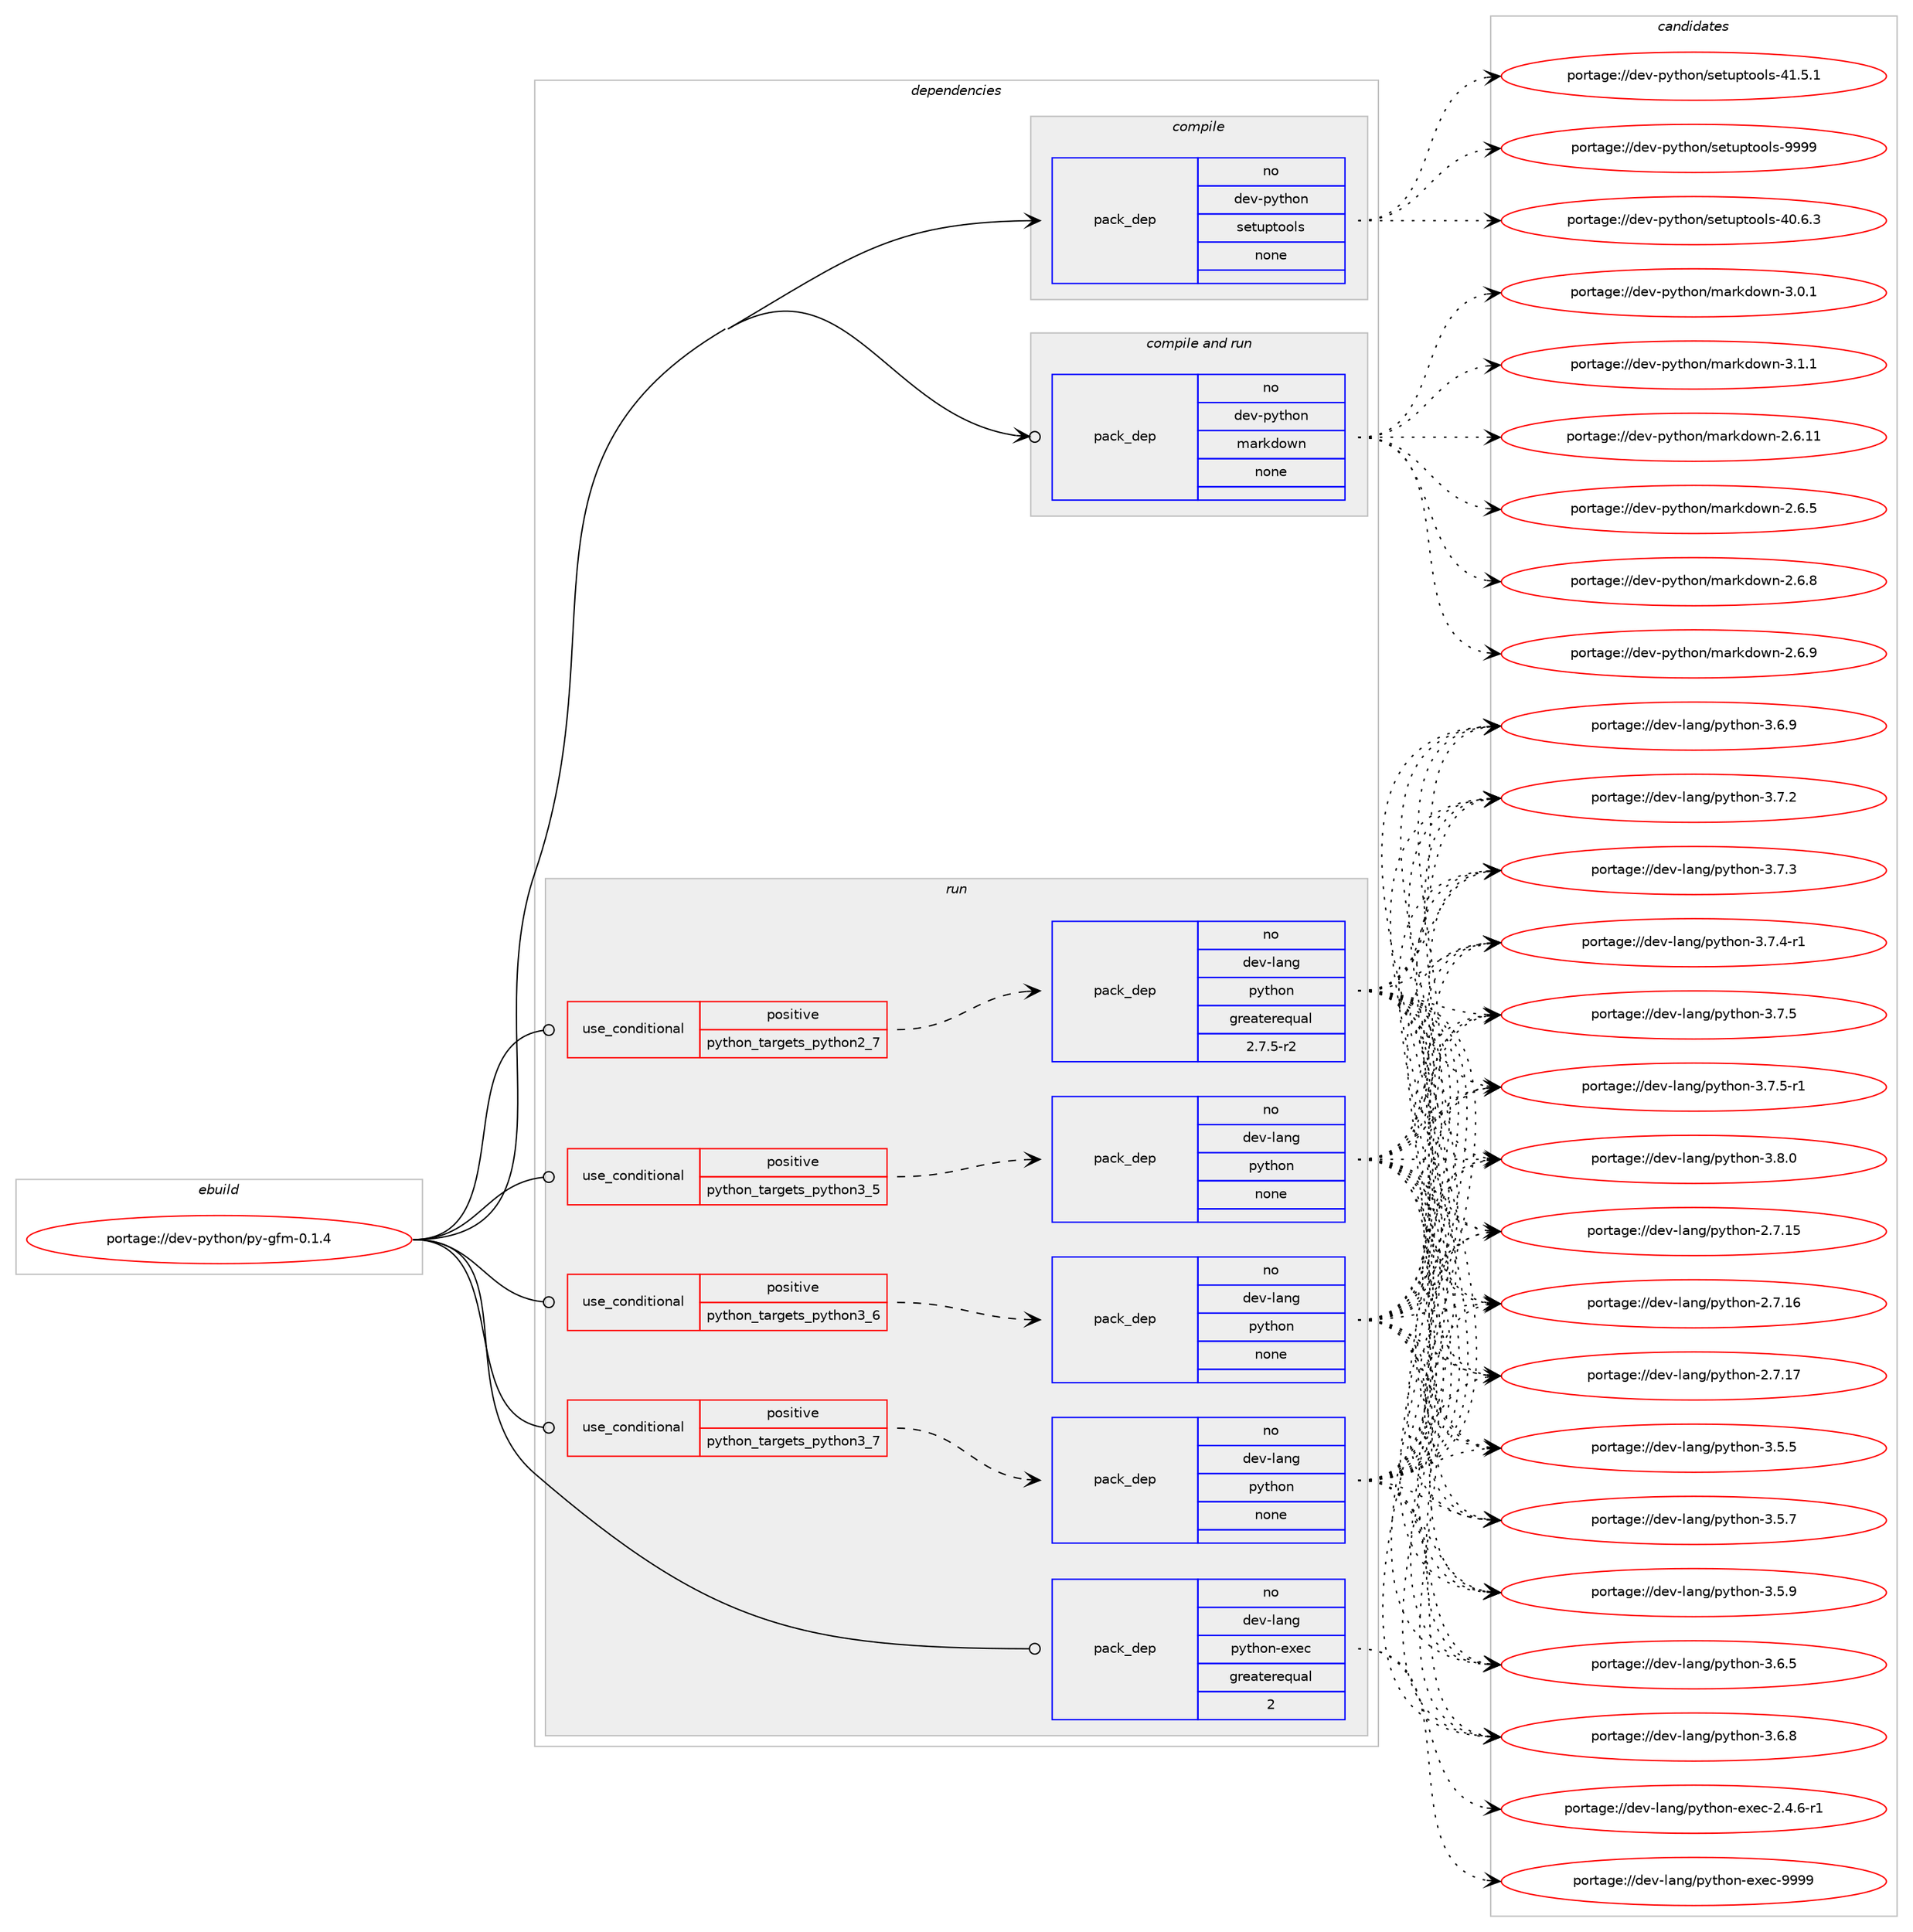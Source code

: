 digraph prolog {

# *************
# Graph options
# *************

newrank=true;
concentrate=true;
compound=true;
graph [rankdir=LR,fontname=Helvetica,fontsize=10,ranksep=1.5];#, ranksep=2.5, nodesep=0.2];
edge  [arrowhead=vee];
node  [fontname=Helvetica,fontsize=10];

# **********
# The ebuild
# **********

subgraph cluster_leftcol {
color=gray;
rank=same;
label=<<i>ebuild</i>>;
id [label="portage://dev-python/py-gfm-0.1.4", color=red, width=4, href="../dev-python/py-gfm-0.1.4.svg"];
}

# ****************
# The dependencies
# ****************

subgraph cluster_midcol {
color=gray;
label=<<i>dependencies</i>>;
subgraph cluster_compile {
fillcolor="#eeeeee";
style=filled;
label=<<i>compile</i>>;
subgraph pack120961 {
dependency158804 [label=<<TABLE BORDER="0" CELLBORDER="1" CELLSPACING="0" CELLPADDING="4" WIDTH="220"><TR><TD ROWSPAN="6" CELLPADDING="30">pack_dep</TD></TR><TR><TD WIDTH="110">no</TD></TR><TR><TD>dev-python</TD></TR><TR><TD>setuptools</TD></TR><TR><TD>none</TD></TR><TR><TD></TD></TR></TABLE>>, shape=none, color=blue];
}
id:e -> dependency158804:w [weight=20,style="solid",arrowhead="vee"];
}
subgraph cluster_compileandrun {
fillcolor="#eeeeee";
style=filled;
label=<<i>compile and run</i>>;
subgraph pack120962 {
dependency158805 [label=<<TABLE BORDER="0" CELLBORDER="1" CELLSPACING="0" CELLPADDING="4" WIDTH="220"><TR><TD ROWSPAN="6" CELLPADDING="30">pack_dep</TD></TR><TR><TD WIDTH="110">no</TD></TR><TR><TD>dev-python</TD></TR><TR><TD>markdown</TD></TR><TR><TD>none</TD></TR><TR><TD></TD></TR></TABLE>>, shape=none, color=blue];
}
id:e -> dependency158805:w [weight=20,style="solid",arrowhead="odotvee"];
}
subgraph cluster_run {
fillcolor="#eeeeee";
style=filled;
label=<<i>run</i>>;
subgraph cond34478 {
dependency158806 [label=<<TABLE BORDER="0" CELLBORDER="1" CELLSPACING="0" CELLPADDING="4"><TR><TD ROWSPAN="3" CELLPADDING="10">use_conditional</TD></TR><TR><TD>positive</TD></TR><TR><TD>python_targets_python2_7</TD></TR></TABLE>>, shape=none, color=red];
subgraph pack120963 {
dependency158807 [label=<<TABLE BORDER="0" CELLBORDER="1" CELLSPACING="0" CELLPADDING="4" WIDTH="220"><TR><TD ROWSPAN="6" CELLPADDING="30">pack_dep</TD></TR><TR><TD WIDTH="110">no</TD></TR><TR><TD>dev-lang</TD></TR><TR><TD>python</TD></TR><TR><TD>greaterequal</TD></TR><TR><TD>2.7.5-r2</TD></TR></TABLE>>, shape=none, color=blue];
}
dependency158806:e -> dependency158807:w [weight=20,style="dashed",arrowhead="vee"];
}
id:e -> dependency158806:w [weight=20,style="solid",arrowhead="odot"];
subgraph cond34479 {
dependency158808 [label=<<TABLE BORDER="0" CELLBORDER="1" CELLSPACING="0" CELLPADDING="4"><TR><TD ROWSPAN="3" CELLPADDING="10">use_conditional</TD></TR><TR><TD>positive</TD></TR><TR><TD>python_targets_python3_5</TD></TR></TABLE>>, shape=none, color=red];
subgraph pack120964 {
dependency158809 [label=<<TABLE BORDER="0" CELLBORDER="1" CELLSPACING="0" CELLPADDING="4" WIDTH="220"><TR><TD ROWSPAN="6" CELLPADDING="30">pack_dep</TD></TR><TR><TD WIDTH="110">no</TD></TR><TR><TD>dev-lang</TD></TR><TR><TD>python</TD></TR><TR><TD>none</TD></TR><TR><TD></TD></TR></TABLE>>, shape=none, color=blue];
}
dependency158808:e -> dependency158809:w [weight=20,style="dashed",arrowhead="vee"];
}
id:e -> dependency158808:w [weight=20,style="solid",arrowhead="odot"];
subgraph cond34480 {
dependency158810 [label=<<TABLE BORDER="0" CELLBORDER="1" CELLSPACING="0" CELLPADDING="4"><TR><TD ROWSPAN="3" CELLPADDING="10">use_conditional</TD></TR><TR><TD>positive</TD></TR><TR><TD>python_targets_python3_6</TD></TR></TABLE>>, shape=none, color=red];
subgraph pack120965 {
dependency158811 [label=<<TABLE BORDER="0" CELLBORDER="1" CELLSPACING="0" CELLPADDING="4" WIDTH="220"><TR><TD ROWSPAN="6" CELLPADDING="30">pack_dep</TD></TR><TR><TD WIDTH="110">no</TD></TR><TR><TD>dev-lang</TD></TR><TR><TD>python</TD></TR><TR><TD>none</TD></TR><TR><TD></TD></TR></TABLE>>, shape=none, color=blue];
}
dependency158810:e -> dependency158811:w [weight=20,style="dashed",arrowhead="vee"];
}
id:e -> dependency158810:w [weight=20,style="solid",arrowhead="odot"];
subgraph cond34481 {
dependency158812 [label=<<TABLE BORDER="0" CELLBORDER="1" CELLSPACING="0" CELLPADDING="4"><TR><TD ROWSPAN="3" CELLPADDING="10">use_conditional</TD></TR><TR><TD>positive</TD></TR><TR><TD>python_targets_python3_7</TD></TR></TABLE>>, shape=none, color=red];
subgraph pack120966 {
dependency158813 [label=<<TABLE BORDER="0" CELLBORDER="1" CELLSPACING="0" CELLPADDING="4" WIDTH="220"><TR><TD ROWSPAN="6" CELLPADDING="30">pack_dep</TD></TR><TR><TD WIDTH="110">no</TD></TR><TR><TD>dev-lang</TD></TR><TR><TD>python</TD></TR><TR><TD>none</TD></TR><TR><TD></TD></TR></TABLE>>, shape=none, color=blue];
}
dependency158812:e -> dependency158813:w [weight=20,style="dashed",arrowhead="vee"];
}
id:e -> dependency158812:w [weight=20,style="solid",arrowhead="odot"];
subgraph pack120967 {
dependency158814 [label=<<TABLE BORDER="0" CELLBORDER="1" CELLSPACING="0" CELLPADDING="4" WIDTH="220"><TR><TD ROWSPAN="6" CELLPADDING="30">pack_dep</TD></TR><TR><TD WIDTH="110">no</TD></TR><TR><TD>dev-lang</TD></TR><TR><TD>python-exec</TD></TR><TR><TD>greaterequal</TD></TR><TR><TD>2</TD></TR></TABLE>>, shape=none, color=blue];
}
id:e -> dependency158814:w [weight=20,style="solid",arrowhead="odot"];
}
}

# **************
# The candidates
# **************

subgraph cluster_choices {
rank=same;
color=gray;
label=<<i>candidates</i>>;

subgraph choice120961 {
color=black;
nodesep=1;
choiceportage100101118451121211161041111104711510111611711211611111110811545524846544651 [label="portage://dev-python/setuptools-40.6.3", color=red, width=4,href="../dev-python/setuptools-40.6.3.svg"];
choiceportage100101118451121211161041111104711510111611711211611111110811545524946534649 [label="portage://dev-python/setuptools-41.5.1", color=red, width=4,href="../dev-python/setuptools-41.5.1.svg"];
choiceportage10010111845112121116104111110471151011161171121161111111081154557575757 [label="portage://dev-python/setuptools-9999", color=red, width=4,href="../dev-python/setuptools-9999.svg"];
dependency158804:e -> choiceportage100101118451121211161041111104711510111611711211611111110811545524846544651:w [style=dotted,weight="100"];
dependency158804:e -> choiceportage100101118451121211161041111104711510111611711211611111110811545524946534649:w [style=dotted,weight="100"];
dependency158804:e -> choiceportage10010111845112121116104111110471151011161171121161111111081154557575757:w [style=dotted,weight="100"];
}
subgraph choice120962 {
color=black;
nodesep=1;
choiceportage10010111845112121116104111110471099711410710011111911045504654464949 [label="portage://dev-python/markdown-2.6.11", color=red, width=4,href="../dev-python/markdown-2.6.11.svg"];
choiceportage100101118451121211161041111104710997114107100111119110455046544653 [label="portage://dev-python/markdown-2.6.5", color=red, width=4,href="../dev-python/markdown-2.6.5.svg"];
choiceportage100101118451121211161041111104710997114107100111119110455046544656 [label="portage://dev-python/markdown-2.6.8", color=red, width=4,href="../dev-python/markdown-2.6.8.svg"];
choiceportage100101118451121211161041111104710997114107100111119110455046544657 [label="portage://dev-python/markdown-2.6.9", color=red, width=4,href="../dev-python/markdown-2.6.9.svg"];
choiceportage100101118451121211161041111104710997114107100111119110455146484649 [label="portage://dev-python/markdown-3.0.1", color=red, width=4,href="../dev-python/markdown-3.0.1.svg"];
choiceportage100101118451121211161041111104710997114107100111119110455146494649 [label="portage://dev-python/markdown-3.1.1", color=red, width=4,href="../dev-python/markdown-3.1.1.svg"];
dependency158805:e -> choiceportage10010111845112121116104111110471099711410710011111911045504654464949:w [style=dotted,weight="100"];
dependency158805:e -> choiceportage100101118451121211161041111104710997114107100111119110455046544653:w [style=dotted,weight="100"];
dependency158805:e -> choiceportage100101118451121211161041111104710997114107100111119110455046544656:w [style=dotted,weight="100"];
dependency158805:e -> choiceportage100101118451121211161041111104710997114107100111119110455046544657:w [style=dotted,weight="100"];
dependency158805:e -> choiceportage100101118451121211161041111104710997114107100111119110455146484649:w [style=dotted,weight="100"];
dependency158805:e -> choiceportage100101118451121211161041111104710997114107100111119110455146494649:w [style=dotted,weight="100"];
}
subgraph choice120963 {
color=black;
nodesep=1;
choiceportage10010111845108971101034711212111610411111045504655464953 [label="portage://dev-lang/python-2.7.15", color=red, width=4,href="../dev-lang/python-2.7.15.svg"];
choiceportage10010111845108971101034711212111610411111045504655464954 [label="portage://dev-lang/python-2.7.16", color=red, width=4,href="../dev-lang/python-2.7.16.svg"];
choiceportage10010111845108971101034711212111610411111045504655464955 [label="portage://dev-lang/python-2.7.17", color=red, width=4,href="../dev-lang/python-2.7.17.svg"];
choiceportage100101118451089711010347112121116104111110455146534653 [label="portage://dev-lang/python-3.5.5", color=red, width=4,href="../dev-lang/python-3.5.5.svg"];
choiceportage100101118451089711010347112121116104111110455146534655 [label="portage://dev-lang/python-3.5.7", color=red, width=4,href="../dev-lang/python-3.5.7.svg"];
choiceportage100101118451089711010347112121116104111110455146534657 [label="portage://dev-lang/python-3.5.9", color=red, width=4,href="../dev-lang/python-3.5.9.svg"];
choiceportage100101118451089711010347112121116104111110455146544653 [label="portage://dev-lang/python-3.6.5", color=red, width=4,href="../dev-lang/python-3.6.5.svg"];
choiceportage100101118451089711010347112121116104111110455146544656 [label="portage://dev-lang/python-3.6.8", color=red, width=4,href="../dev-lang/python-3.6.8.svg"];
choiceportage100101118451089711010347112121116104111110455146544657 [label="portage://dev-lang/python-3.6.9", color=red, width=4,href="../dev-lang/python-3.6.9.svg"];
choiceportage100101118451089711010347112121116104111110455146554650 [label="portage://dev-lang/python-3.7.2", color=red, width=4,href="../dev-lang/python-3.7.2.svg"];
choiceportage100101118451089711010347112121116104111110455146554651 [label="portage://dev-lang/python-3.7.3", color=red, width=4,href="../dev-lang/python-3.7.3.svg"];
choiceportage1001011184510897110103471121211161041111104551465546524511449 [label="portage://dev-lang/python-3.7.4-r1", color=red, width=4,href="../dev-lang/python-3.7.4-r1.svg"];
choiceportage100101118451089711010347112121116104111110455146554653 [label="portage://dev-lang/python-3.7.5", color=red, width=4,href="../dev-lang/python-3.7.5.svg"];
choiceportage1001011184510897110103471121211161041111104551465546534511449 [label="portage://dev-lang/python-3.7.5-r1", color=red, width=4,href="../dev-lang/python-3.7.5-r1.svg"];
choiceportage100101118451089711010347112121116104111110455146564648 [label="portage://dev-lang/python-3.8.0", color=red, width=4,href="../dev-lang/python-3.8.0.svg"];
dependency158807:e -> choiceportage10010111845108971101034711212111610411111045504655464953:w [style=dotted,weight="100"];
dependency158807:e -> choiceportage10010111845108971101034711212111610411111045504655464954:w [style=dotted,weight="100"];
dependency158807:e -> choiceportage10010111845108971101034711212111610411111045504655464955:w [style=dotted,weight="100"];
dependency158807:e -> choiceportage100101118451089711010347112121116104111110455146534653:w [style=dotted,weight="100"];
dependency158807:e -> choiceportage100101118451089711010347112121116104111110455146534655:w [style=dotted,weight="100"];
dependency158807:e -> choiceportage100101118451089711010347112121116104111110455146534657:w [style=dotted,weight="100"];
dependency158807:e -> choiceportage100101118451089711010347112121116104111110455146544653:w [style=dotted,weight="100"];
dependency158807:e -> choiceportage100101118451089711010347112121116104111110455146544656:w [style=dotted,weight="100"];
dependency158807:e -> choiceportage100101118451089711010347112121116104111110455146544657:w [style=dotted,weight="100"];
dependency158807:e -> choiceportage100101118451089711010347112121116104111110455146554650:w [style=dotted,weight="100"];
dependency158807:e -> choiceportage100101118451089711010347112121116104111110455146554651:w [style=dotted,weight="100"];
dependency158807:e -> choiceportage1001011184510897110103471121211161041111104551465546524511449:w [style=dotted,weight="100"];
dependency158807:e -> choiceportage100101118451089711010347112121116104111110455146554653:w [style=dotted,weight="100"];
dependency158807:e -> choiceportage1001011184510897110103471121211161041111104551465546534511449:w [style=dotted,weight="100"];
dependency158807:e -> choiceportage100101118451089711010347112121116104111110455146564648:w [style=dotted,weight="100"];
}
subgraph choice120964 {
color=black;
nodesep=1;
choiceportage10010111845108971101034711212111610411111045504655464953 [label="portage://dev-lang/python-2.7.15", color=red, width=4,href="../dev-lang/python-2.7.15.svg"];
choiceportage10010111845108971101034711212111610411111045504655464954 [label="portage://dev-lang/python-2.7.16", color=red, width=4,href="../dev-lang/python-2.7.16.svg"];
choiceportage10010111845108971101034711212111610411111045504655464955 [label="portage://dev-lang/python-2.7.17", color=red, width=4,href="../dev-lang/python-2.7.17.svg"];
choiceportage100101118451089711010347112121116104111110455146534653 [label="portage://dev-lang/python-3.5.5", color=red, width=4,href="../dev-lang/python-3.5.5.svg"];
choiceportage100101118451089711010347112121116104111110455146534655 [label="portage://dev-lang/python-3.5.7", color=red, width=4,href="../dev-lang/python-3.5.7.svg"];
choiceportage100101118451089711010347112121116104111110455146534657 [label="portage://dev-lang/python-3.5.9", color=red, width=4,href="../dev-lang/python-3.5.9.svg"];
choiceportage100101118451089711010347112121116104111110455146544653 [label="portage://dev-lang/python-3.6.5", color=red, width=4,href="../dev-lang/python-3.6.5.svg"];
choiceportage100101118451089711010347112121116104111110455146544656 [label="portage://dev-lang/python-3.6.8", color=red, width=4,href="../dev-lang/python-3.6.8.svg"];
choiceportage100101118451089711010347112121116104111110455146544657 [label="portage://dev-lang/python-3.6.9", color=red, width=4,href="../dev-lang/python-3.6.9.svg"];
choiceportage100101118451089711010347112121116104111110455146554650 [label="portage://dev-lang/python-3.7.2", color=red, width=4,href="../dev-lang/python-3.7.2.svg"];
choiceportage100101118451089711010347112121116104111110455146554651 [label="portage://dev-lang/python-3.7.3", color=red, width=4,href="../dev-lang/python-3.7.3.svg"];
choiceportage1001011184510897110103471121211161041111104551465546524511449 [label="portage://dev-lang/python-3.7.4-r1", color=red, width=4,href="../dev-lang/python-3.7.4-r1.svg"];
choiceportage100101118451089711010347112121116104111110455146554653 [label="portage://dev-lang/python-3.7.5", color=red, width=4,href="../dev-lang/python-3.7.5.svg"];
choiceportage1001011184510897110103471121211161041111104551465546534511449 [label="portage://dev-lang/python-3.7.5-r1", color=red, width=4,href="../dev-lang/python-3.7.5-r1.svg"];
choiceportage100101118451089711010347112121116104111110455146564648 [label="portage://dev-lang/python-3.8.0", color=red, width=4,href="../dev-lang/python-3.8.0.svg"];
dependency158809:e -> choiceportage10010111845108971101034711212111610411111045504655464953:w [style=dotted,weight="100"];
dependency158809:e -> choiceportage10010111845108971101034711212111610411111045504655464954:w [style=dotted,weight="100"];
dependency158809:e -> choiceportage10010111845108971101034711212111610411111045504655464955:w [style=dotted,weight="100"];
dependency158809:e -> choiceportage100101118451089711010347112121116104111110455146534653:w [style=dotted,weight="100"];
dependency158809:e -> choiceportage100101118451089711010347112121116104111110455146534655:w [style=dotted,weight="100"];
dependency158809:e -> choiceportage100101118451089711010347112121116104111110455146534657:w [style=dotted,weight="100"];
dependency158809:e -> choiceportage100101118451089711010347112121116104111110455146544653:w [style=dotted,weight="100"];
dependency158809:e -> choiceportage100101118451089711010347112121116104111110455146544656:w [style=dotted,weight="100"];
dependency158809:e -> choiceportage100101118451089711010347112121116104111110455146544657:w [style=dotted,weight="100"];
dependency158809:e -> choiceportage100101118451089711010347112121116104111110455146554650:w [style=dotted,weight="100"];
dependency158809:e -> choiceportage100101118451089711010347112121116104111110455146554651:w [style=dotted,weight="100"];
dependency158809:e -> choiceportage1001011184510897110103471121211161041111104551465546524511449:w [style=dotted,weight="100"];
dependency158809:e -> choiceportage100101118451089711010347112121116104111110455146554653:w [style=dotted,weight="100"];
dependency158809:e -> choiceportage1001011184510897110103471121211161041111104551465546534511449:w [style=dotted,weight="100"];
dependency158809:e -> choiceportage100101118451089711010347112121116104111110455146564648:w [style=dotted,weight="100"];
}
subgraph choice120965 {
color=black;
nodesep=1;
choiceportage10010111845108971101034711212111610411111045504655464953 [label="portage://dev-lang/python-2.7.15", color=red, width=4,href="../dev-lang/python-2.7.15.svg"];
choiceportage10010111845108971101034711212111610411111045504655464954 [label="portage://dev-lang/python-2.7.16", color=red, width=4,href="../dev-lang/python-2.7.16.svg"];
choiceportage10010111845108971101034711212111610411111045504655464955 [label="portage://dev-lang/python-2.7.17", color=red, width=4,href="../dev-lang/python-2.7.17.svg"];
choiceportage100101118451089711010347112121116104111110455146534653 [label="portage://dev-lang/python-3.5.5", color=red, width=4,href="../dev-lang/python-3.5.5.svg"];
choiceportage100101118451089711010347112121116104111110455146534655 [label="portage://dev-lang/python-3.5.7", color=red, width=4,href="../dev-lang/python-3.5.7.svg"];
choiceportage100101118451089711010347112121116104111110455146534657 [label="portage://dev-lang/python-3.5.9", color=red, width=4,href="../dev-lang/python-3.5.9.svg"];
choiceportage100101118451089711010347112121116104111110455146544653 [label="portage://dev-lang/python-3.6.5", color=red, width=4,href="../dev-lang/python-3.6.5.svg"];
choiceportage100101118451089711010347112121116104111110455146544656 [label="portage://dev-lang/python-3.6.8", color=red, width=4,href="../dev-lang/python-3.6.8.svg"];
choiceportage100101118451089711010347112121116104111110455146544657 [label="portage://dev-lang/python-3.6.9", color=red, width=4,href="../dev-lang/python-3.6.9.svg"];
choiceportage100101118451089711010347112121116104111110455146554650 [label="portage://dev-lang/python-3.7.2", color=red, width=4,href="../dev-lang/python-3.7.2.svg"];
choiceportage100101118451089711010347112121116104111110455146554651 [label="portage://dev-lang/python-3.7.3", color=red, width=4,href="../dev-lang/python-3.7.3.svg"];
choiceportage1001011184510897110103471121211161041111104551465546524511449 [label="portage://dev-lang/python-3.7.4-r1", color=red, width=4,href="../dev-lang/python-3.7.4-r1.svg"];
choiceportage100101118451089711010347112121116104111110455146554653 [label="portage://dev-lang/python-3.7.5", color=red, width=4,href="../dev-lang/python-3.7.5.svg"];
choiceportage1001011184510897110103471121211161041111104551465546534511449 [label="portage://dev-lang/python-3.7.5-r1", color=red, width=4,href="../dev-lang/python-3.7.5-r1.svg"];
choiceportage100101118451089711010347112121116104111110455146564648 [label="portage://dev-lang/python-3.8.0", color=red, width=4,href="../dev-lang/python-3.8.0.svg"];
dependency158811:e -> choiceportage10010111845108971101034711212111610411111045504655464953:w [style=dotted,weight="100"];
dependency158811:e -> choiceportage10010111845108971101034711212111610411111045504655464954:w [style=dotted,weight="100"];
dependency158811:e -> choiceportage10010111845108971101034711212111610411111045504655464955:w [style=dotted,weight="100"];
dependency158811:e -> choiceportage100101118451089711010347112121116104111110455146534653:w [style=dotted,weight="100"];
dependency158811:e -> choiceportage100101118451089711010347112121116104111110455146534655:w [style=dotted,weight="100"];
dependency158811:e -> choiceportage100101118451089711010347112121116104111110455146534657:w [style=dotted,weight="100"];
dependency158811:e -> choiceportage100101118451089711010347112121116104111110455146544653:w [style=dotted,weight="100"];
dependency158811:e -> choiceportage100101118451089711010347112121116104111110455146544656:w [style=dotted,weight="100"];
dependency158811:e -> choiceportage100101118451089711010347112121116104111110455146544657:w [style=dotted,weight="100"];
dependency158811:e -> choiceportage100101118451089711010347112121116104111110455146554650:w [style=dotted,weight="100"];
dependency158811:e -> choiceportage100101118451089711010347112121116104111110455146554651:w [style=dotted,weight="100"];
dependency158811:e -> choiceportage1001011184510897110103471121211161041111104551465546524511449:w [style=dotted,weight="100"];
dependency158811:e -> choiceportage100101118451089711010347112121116104111110455146554653:w [style=dotted,weight="100"];
dependency158811:e -> choiceportage1001011184510897110103471121211161041111104551465546534511449:w [style=dotted,weight="100"];
dependency158811:e -> choiceportage100101118451089711010347112121116104111110455146564648:w [style=dotted,weight="100"];
}
subgraph choice120966 {
color=black;
nodesep=1;
choiceportage10010111845108971101034711212111610411111045504655464953 [label="portage://dev-lang/python-2.7.15", color=red, width=4,href="../dev-lang/python-2.7.15.svg"];
choiceportage10010111845108971101034711212111610411111045504655464954 [label="portage://dev-lang/python-2.7.16", color=red, width=4,href="../dev-lang/python-2.7.16.svg"];
choiceportage10010111845108971101034711212111610411111045504655464955 [label="portage://dev-lang/python-2.7.17", color=red, width=4,href="../dev-lang/python-2.7.17.svg"];
choiceportage100101118451089711010347112121116104111110455146534653 [label="portage://dev-lang/python-3.5.5", color=red, width=4,href="../dev-lang/python-3.5.5.svg"];
choiceportage100101118451089711010347112121116104111110455146534655 [label="portage://dev-lang/python-3.5.7", color=red, width=4,href="../dev-lang/python-3.5.7.svg"];
choiceportage100101118451089711010347112121116104111110455146534657 [label="portage://dev-lang/python-3.5.9", color=red, width=4,href="../dev-lang/python-3.5.9.svg"];
choiceportage100101118451089711010347112121116104111110455146544653 [label="portage://dev-lang/python-3.6.5", color=red, width=4,href="../dev-lang/python-3.6.5.svg"];
choiceportage100101118451089711010347112121116104111110455146544656 [label="portage://dev-lang/python-3.6.8", color=red, width=4,href="../dev-lang/python-3.6.8.svg"];
choiceportage100101118451089711010347112121116104111110455146544657 [label="portage://dev-lang/python-3.6.9", color=red, width=4,href="../dev-lang/python-3.6.9.svg"];
choiceportage100101118451089711010347112121116104111110455146554650 [label="portage://dev-lang/python-3.7.2", color=red, width=4,href="../dev-lang/python-3.7.2.svg"];
choiceportage100101118451089711010347112121116104111110455146554651 [label="portage://dev-lang/python-3.7.3", color=red, width=4,href="../dev-lang/python-3.7.3.svg"];
choiceportage1001011184510897110103471121211161041111104551465546524511449 [label="portage://dev-lang/python-3.7.4-r1", color=red, width=4,href="../dev-lang/python-3.7.4-r1.svg"];
choiceportage100101118451089711010347112121116104111110455146554653 [label="portage://dev-lang/python-3.7.5", color=red, width=4,href="../dev-lang/python-3.7.5.svg"];
choiceportage1001011184510897110103471121211161041111104551465546534511449 [label="portage://dev-lang/python-3.7.5-r1", color=red, width=4,href="../dev-lang/python-3.7.5-r1.svg"];
choiceportage100101118451089711010347112121116104111110455146564648 [label="portage://dev-lang/python-3.8.0", color=red, width=4,href="../dev-lang/python-3.8.0.svg"];
dependency158813:e -> choiceportage10010111845108971101034711212111610411111045504655464953:w [style=dotted,weight="100"];
dependency158813:e -> choiceportage10010111845108971101034711212111610411111045504655464954:w [style=dotted,weight="100"];
dependency158813:e -> choiceportage10010111845108971101034711212111610411111045504655464955:w [style=dotted,weight="100"];
dependency158813:e -> choiceportage100101118451089711010347112121116104111110455146534653:w [style=dotted,weight="100"];
dependency158813:e -> choiceportage100101118451089711010347112121116104111110455146534655:w [style=dotted,weight="100"];
dependency158813:e -> choiceportage100101118451089711010347112121116104111110455146534657:w [style=dotted,weight="100"];
dependency158813:e -> choiceportage100101118451089711010347112121116104111110455146544653:w [style=dotted,weight="100"];
dependency158813:e -> choiceportage100101118451089711010347112121116104111110455146544656:w [style=dotted,weight="100"];
dependency158813:e -> choiceportage100101118451089711010347112121116104111110455146544657:w [style=dotted,weight="100"];
dependency158813:e -> choiceportage100101118451089711010347112121116104111110455146554650:w [style=dotted,weight="100"];
dependency158813:e -> choiceportage100101118451089711010347112121116104111110455146554651:w [style=dotted,weight="100"];
dependency158813:e -> choiceportage1001011184510897110103471121211161041111104551465546524511449:w [style=dotted,weight="100"];
dependency158813:e -> choiceportage100101118451089711010347112121116104111110455146554653:w [style=dotted,weight="100"];
dependency158813:e -> choiceportage1001011184510897110103471121211161041111104551465546534511449:w [style=dotted,weight="100"];
dependency158813:e -> choiceportage100101118451089711010347112121116104111110455146564648:w [style=dotted,weight="100"];
}
subgraph choice120967 {
color=black;
nodesep=1;
choiceportage10010111845108971101034711212111610411111045101120101994550465246544511449 [label="portage://dev-lang/python-exec-2.4.6-r1", color=red, width=4,href="../dev-lang/python-exec-2.4.6-r1.svg"];
choiceportage10010111845108971101034711212111610411111045101120101994557575757 [label="portage://dev-lang/python-exec-9999", color=red, width=4,href="../dev-lang/python-exec-9999.svg"];
dependency158814:e -> choiceportage10010111845108971101034711212111610411111045101120101994550465246544511449:w [style=dotted,weight="100"];
dependency158814:e -> choiceportage10010111845108971101034711212111610411111045101120101994557575757:w [style=dotted,weight="100"];
}
}

}
